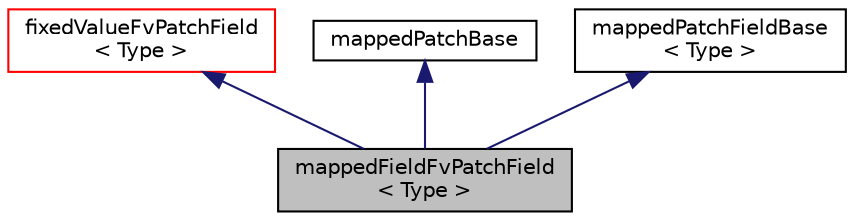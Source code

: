 digraph "mappedFieldFvPatchField&lt; Type &gt;"
{
  bgcolor="transparent";
  edge [fontname="Helvetica",fontsize="10",labelfontname="Helvetica",labelfontsize="10"];
  node [fontname="Helvetica",fontsize="10",shape=record];
  Node1 [label="mappedFieldFvPatchField\l\< Type \>",height=0.2,width=0.4,color="black", fillcolor="grey75", style="filled", fontcolor="black"];
  Node2 -> Node1 [dir="back",color="midnightblue",fontsize="10",style="solid",fontname="Helvetica"];
  Node2 [label="fixedValueFvPatchField\l\< Type \>",height=0.2,width=0.4,color="red",URL="$a00849.html",tooltip="This boundary condition supplies a fixed value constraint, and is the base class for a number of othe..."];
  Node3 -> Node1 [dir="back",color="midnightblue",fontsize="10",style="solid",fontname="Helvetica"];
  Node3 [label="mappedPatchBase",height=0.2,width=0.4,color="black",URL="$a01450.html",tooltip="Determines a mapping between patch face centres and mesh cell or face centres and processors they&#39;re ..."];
  Node4 -> Node1 [dir="back",color="midnightblue",fontsize="10",style="solid",fontname="Helvetica"];
  Node4 [label="mappedPatchFieldBase\l\< Type \>",height=0.2,width=0.4,color="black",URL="$a01451.html",tooltip="Functionality for sampling fields using mappedPatchBase. Every call to mappedField() returns a sample..."];
}

